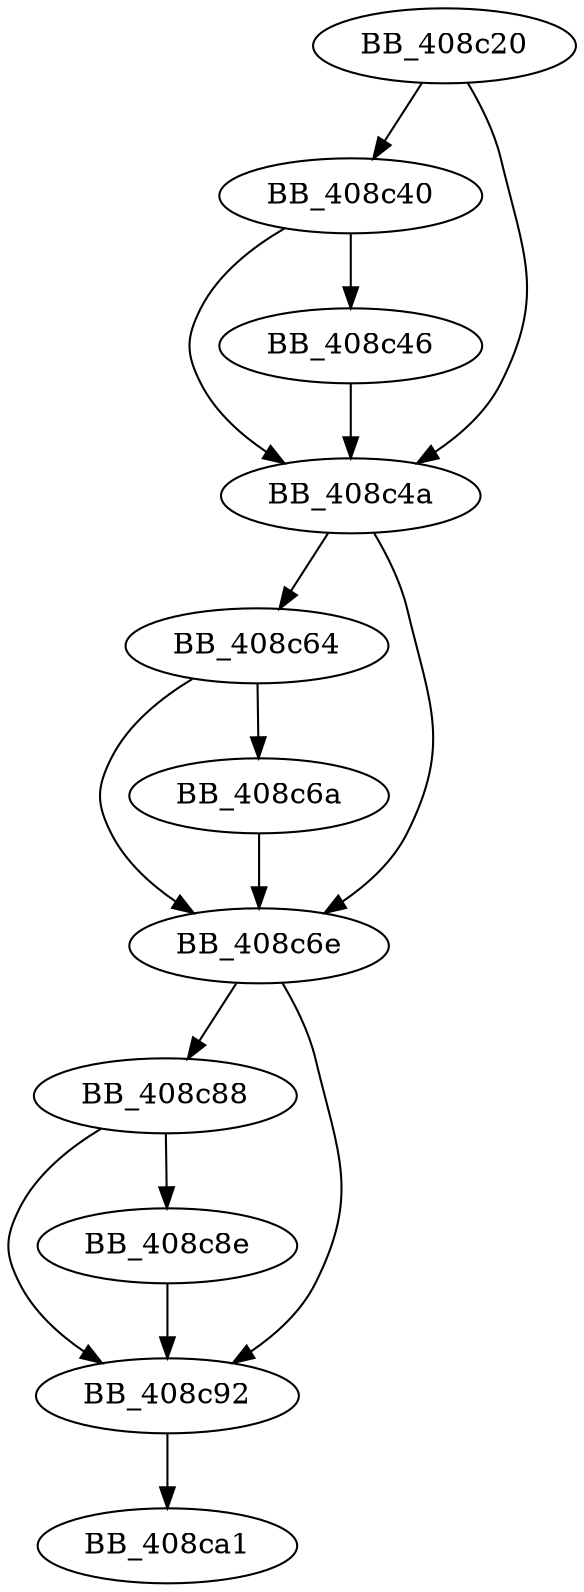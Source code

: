 DiGraph sub_408C20{
BB_408c20->BB_408c40
BB_408c20->BB_408c4a
BB_408c40->BB_408c46
BB_408c40->BB_408c4a
BB_408c46->BB_408c4a
BB_408c4a->BB_408c64
BB_408c4a->BB_408c6e
BB_408c64->BB_408c6a
BB_408c64->BB_408c6e
BB_408c6a->BB_408c6e
BB_408c6e->BB_408c88
BB_408c6e->BB_408c92
BB_408c88->BB_408c8e
BB_408c88->BB_408c92
BB_408c8e->BB_408c92
BB_408c92->BB_408ca1
}
